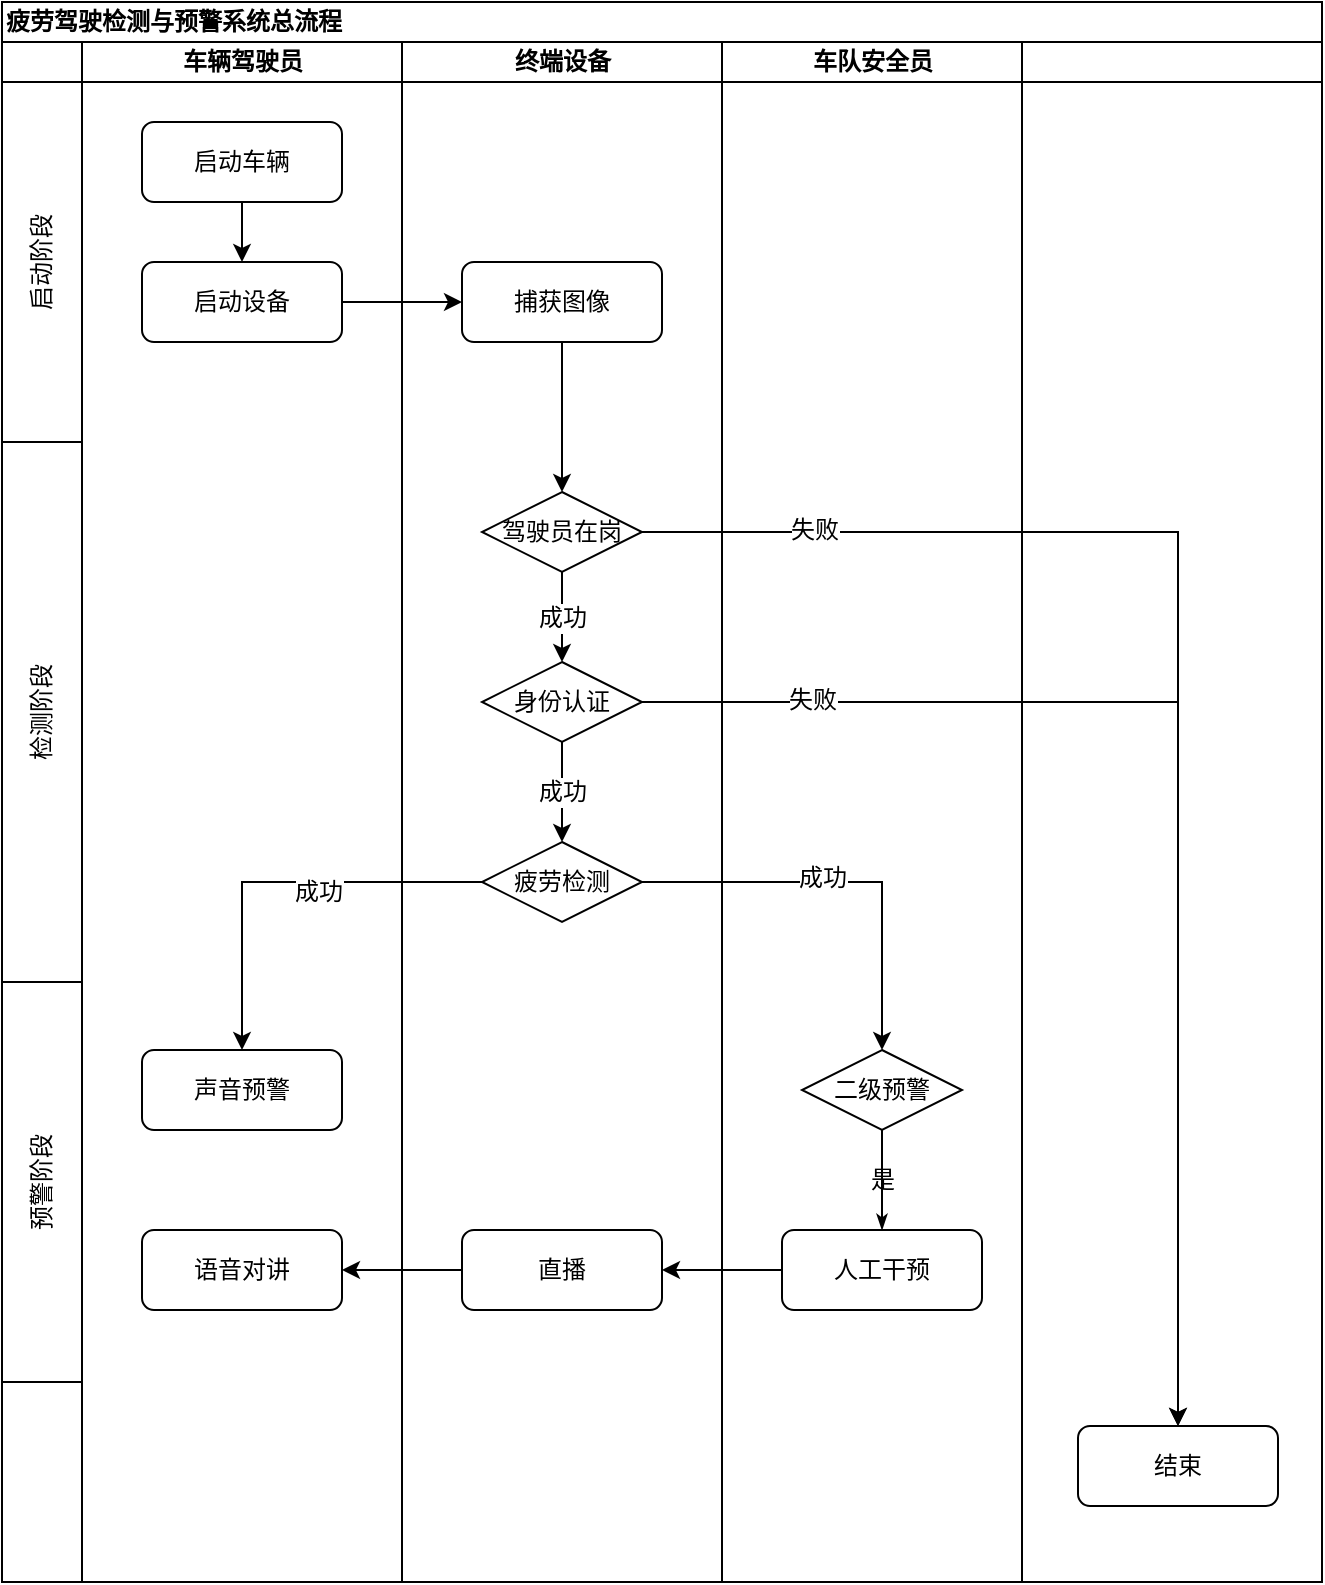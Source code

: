 <mxfile version="13.9.3" type="github"><diagram name="Page-1" id="74e2e168-ea6b-b213-b513-2b3c1d86103e"><mxGraphModel dx="1995" dy="1073" grid="1" gridSize="10" guides="1" tooltips="1" connect="1" arrows="1" fold="1" page="1" pageScale="1" pageWidth="1100" pageHeight="850" background="#ffffff" math="0" shadow="0"><root><mxCell id="0"/><mxCell id="1" parent="0"/><mxCell id="77e6c97f196da883-1" value="疲劳驾驶检测与预警系统总流程" style="swimlane;html=1;childLayout=stackLayout;startSize=20;rounded=0;shadow=0;labelBackgroundColor=none;strokeWidth=1;fontFamily=Verdana;fontSize=12;align=left;" parent="1" vertex="1"><mxGeometry x="70" y="20" width="660" height="790" as="geometry"/></mxCell><mxCell id="77e6c97f196da883-2" value="" style="swimlane;html=1;startSize=20;" parent="77e6c97f196da883-1" vertex="1"><mxGeometry y="20" width="40" height="770" as="geometry"/></mxCell><mxCell id="wbGANwPSu1z8eDDNQpr_-23" value="启动阶段" style="whiteSpace=wrap;html=1;gradientDirection=west;fontFamily=Helvetica;horizontal=0;" vertex="1" parent="77e6c97f196da883-2"><mxGeometry y="20" width="40" height="180" as="geometry"/></mxCell><mxCell id="wbGANwPSu1z8eDDNQpr_-24" value="预警阶段" style="whiteSpace=wrap;html=1;horizontal=0;" vertex="1" parent="77e6c97f196da883-2"><mxGeometry y="470" width="40" height="200" as="geometry"/></mxCell><mxCell id="wbGANwPSu1z8eDDNQpr_-26" value="检测阶段" style="whiteSpace=wrap;html=1;horizontal=0;" vertex="1" parent="77e6c97f196da883-2"><mxGeometry y="200" width="40" height="270" as="geometry"/></mxCell><mxCell id="77e6c97f196da883-3" value="车辆驾驶员" style="swimlane;html=1;startSize=20;" parent="77e6c97f196da883-1" vertex="1"><mxGeometry x="40" y="20" width="160" height="770" as="geometry"/></mxCell><mxCell id="wbGANwPSu1z8eDDNQpr_-37" style="edgeStyle=orthogonalEdgeStyle;rounded=0;orthogonalLoop=1;jettySize=auto;html=1;exitX=0.5;exitY=1;exitDx=0;exitDy=0;entryX=0.5;entryY=0;entryDx=0;entryDy=0;fontFamily=Helvetica;fontSize=14;" edge="1" parent="77e6c97f196da883-3" source="77e6c97f196da883-11" target="77e6c97f196da883-12"><mxGeometry relative="1" as="geometry"/></mxCell><mxCell id="77e6c97f196da883-11" value="启动车辆" style="rounded=1;whiteSpace=wrap;html=1;shadow=0;labelBackgroundColor=none;strokeWidth=1;fontFamily=Verdana;fontSize=12;align=center;imageHeight=24;" parent="77e6c97f196da883-3" vertex="1"><mxGeometry x="30" y="40" width="100" height="40" as="geometry"/></mxCell><mxCell id="77e6c97f196da883-12" value="启动设备" style="rounded=1;whiteSpace=wrap;html=1;shadow=0;labelBackgroundColor=none;strokeWidth=1;fontFamily=Verdana;fontSize=12;align=center;imageHeight=24;" parent="77e6c97f196da883-3" vertex="1"><mxGeometry x="30" y="110" width="100" height="40" as="geometry"/></mxCell><mxCell id="wbGANwPSu1z8eDDNQpr_-46" value="声音预警" style="rounded=1;whiteSpace=wrap;html=1;shadow=0;labelBackgroundColor=none;strokeWidth=1;fontFamily=Verdana;fontSize=12;align=center;imageHeight=24;" vertex="1" parent="77e6c97f196da883-3"><mxGeometry x="30" y="504" width="100" height="40" as="geometry"/></mxCell><mxCell id="wbGANwPSu1z8eDDNQpr_-54" value="语音对讲" style="rounded=1;whiteSpace=wrap;html=1;shadow=0;labelBackgroundColor=none;strokeWidth=1;fontFamily=Verdana;fontSize=12;align=center;imageHeight=24;" vertex="1" parent="77e6c97f196da883-3"><mxGeometry x="30" y="594" width="100" height="40" as="geometry"/></mxCell><mxCell id="77e6c97f196da883-4" value="终端设备" style="swimlane;html=1;startSize=20;" parent="77e6c97f196da883-1" vertex="1"><mxGeometry x="200" y="20" width="160" height="770" as="geometry"/></mxCell><mxCell id="wbGANwPSu1z8eDDNQpr_-35" style="edgeStyle=orthogonalEdgeStyle;rounded=0;orthogonalLoop=1;jettySize=auto;html=1;entryX=0.5;entryY=0;entryDx=0;entryDy=0;fontFamily=Helvetica;fontSize=14;" edge="1" parent="77e6c97f196da883-4" source="wbGANwPSu1z8eDDNQpr_-28" target="77e6c97f196da883-13"><mxGeometry relative="1" as="geometry"/></mxCell><mxCell id="wbGANwPSu1z8eDDNQpr_-28" value="捕获图像" style="rounded=1;whiteSpace=wrap;html=1;shadow=0;labelBackgroundColor=none;strokeWidth=1;fontFamily=Verdana;fontSize=12;align=center;" vertex="1" parent="77e6c97f196da883-4"><mxGeometry x="30" y="110" width="100" height="40" as="geometry"/></mxCell><mxCell id="wbGANwPSu1z8eDDNQpr_-43" value="成功" style="edgeStyle=orthogonalEdgeStyle;rounded=0;orthogonalLoop=1;jettySize=auto;html=1;entryX=0.5;entryY=0;entryDx=0;entryDy=0;fontFamily=Helvetica;fontSize=12;" edge="1" parent="77e6c97f196da883-4" source="77e6c97f196da883-13" target="wbGANwPSu1z8eDDNQpr_-42"><mxGeometry relative="1" as="geometry"/></mxCell><mxCell id="77e6c97f196da883-13" value="驾驶员在岗" style="rhombus;whiteSpace=wrap;html=1;rounded=0;shadow=0;labelBackgroundColor=none;strokeWidth=1;fontFamily=Verdana;fontSize=12;align=center;" parent="77e6c97f196da883-4" vertex="1"><mxGeometry x="40" y="225" width="80" height="40" as="geometry"/></mxCell><mxCell id="wbGANwPSu1z8eDDNQpr_-45" value="成功" style="edgeStyle=orthogonalEdgeStyle;rounded=0;orthogonalLoop=1;jettySize=auto;html=1;entryX=0.5;entryY=0;entryDx=0;entryDy=0;fontFamily=Helvetica;fontSize=12;" edge="1" parent="77e6c97f196da883-4" source="wbGANwPSu1z8eDDNQpr_-42" target="wbGANwPSu1z8eDDNQpr_-44"><mxGeometry relative="1" as="geometry"/></mxCell><mxCell id="wbGANwPSu1z8eDDNQpr_-42" value="身份认证" style="rhombus;whiteSpace=wrap;html=1;rounded=0;shadow=0;labelBackgroundColor=none;strokeWidth=1;fontFamily=Verdana;fontSize=12;align=center;" vertex="1" parent="77e6c97f196da883-4"><mxGeometry x="40" y="310" width="80" height="40" as="geometry"/></mxCell><mxCell id="wbGANwPSu1z8eDDNQpr_-44" value="疲劳检测" style="rhombus;whiteSpace=wrap;html=1;rounded=0;shadow=0;labelBackgroundColor=none;strokeWidth=1;fontFamily=Verdana;fontSize=12;align=center;" vertex="1" parent="77e6c97f196da883-4"><mxGeometry x="40" y="400" width="80" height="40" as="geometry"/></mxCell><mxCell id="wbGANwPSu1z8eDDNQpr_-53" value="直播" style="rounded=1;whiteSpace=wrap;html=1;shadow=0;labelBackgroundColor=none;strokeWidth=1;fontFamily=Verdana;fontSize=12;align=center;imageHeight=24;" vertex="1" parent="77e6c97f196da883-4"><mxGeometry x="30" y="594" width="100" height="40" as="geometry"/></mxCell><mxCell id="77e6c97f196da883-5" value="车队安全员" style="swimlane;html=1;startSize=20;" parent="77e6c97f196da883-1" vertex="1"><mxGeometry x="360" y="20" width="150" height="770" as="geometry"/></mxCell><mxCell id="77e6c97f196da883-16" value="二级预警" style="rhombus;whiteSpace=wrap;html=1;rounded=0;shadow=0;labelBackgroundColor=none;strokeWidth=1;fontFamily=Verdana;fontSize=12;align=center;" parent="77e6c97f196da883-5" vertex="1"><mxGeometry x="40" y="504" width="80" height="40" as="geometry"/></mxCell><mxCell id="77e6c97f196da883-17" value="人工干预" style="rounded=1;whiteSpace=wrap;html=1;shadow=0;labelBackgroundColor=none;strokeWidth=1;fontFamily=Verdana;fontSize=12;align=center;imageHeight=24;" parent="77e6c97f196da883-5" vertex="1"><mxGeometry x="30" y="594" width="100" height="40" as="geometry"/></mxCell><mxCell id="77e6c97f196da883-35" value="是" style="edgeStyle=orthogonalEdgeStyle;rounded=1;html=1;labelBackgroundColor=none;startArrow=none;startFill=0;startSize=5;endArrow=classicThin;endFill=1;endSize=5;jettySize=auto;orthogonalLoop=1;strokeWidth=1;fontFamily=Verdana;fontSize=12;" parent="77e6c97f196da883-5" source="77e6c97f196da883-16" target="77e6c97f196da883-17" edge="1"><mxGeometry relative="1" as="geometry"/></mxCell><mxCell id="wbGANwPSu1z8eDDNQpr_-36" style="edgeStyle=orthogonalEdgeStyle;rounded=0;orthogonalLoop=1;jettySize=auto;html=1;entryX=0;entryY=0.5;entryDx=0;entryDy=0;fontFamily=Helvetica;fontSize=14;" edge="1" parent="77e6c97f196da883-1" source="77e6c97f196da883-12" target="wbGANwPSu1z8eDDNQpr_-28"><mxGeometry relative="1" as="geometry"/></mxCell><mxCell id="wbGANwPSu1z8eDDNQpr_-50" style="edgeStyle=orthogonalEdgeStyle;rounded=0;orthogonalLoop=1;jettySize=auto;html=1;exitX=0;exitY=0.5;exitDx=0;exitDy=0;fontFamily=Helvetica;fontSize=12;" edge="1" parent="77e6c97f196da883-1" source="wbGANwPSu1z8eDDNQpr_-44" target="wbGANwPSu1z8eDDNQpr_-46"><mxGeometry relative="1" as="geometry"/></mxCell><mxCell id="wbGANwPSu1z8eDDNQpr_-66" value="成功" style="edgeLabel;html=1;align=center;verticalAlign=middle;resizable=0;points=[];fontSize=12;fontFamily=Helvetica;" vertex="1" connectable="0" parent="wbGANwPSu1z8eDDNQpr_-50"><mxGeometry x="-0.19" y="5" relative="1" as="geometry"><mxPoint as="offset"/></mxGeometry></mxCell><mxCell id="wbGANwPSu1z8eDDNQpr_-52" style="edgeStyle=orthogonalEdgeStyle;rounded=0;orthogonalLoop=1;jettySize=auto;html=1;exitX=1;exitY=0.5;exitDx=0;exitDy=0;entryX=0.5;entryY=0;entryDx=0;entryDy=0;fontFamily=Helvetica;fontSize=12;" edge="1" parent="77e6c97f196da883-1" source="wbGANwPSu1z8eDDNQpr_-44" target="77e6c97f196da883-16"><mxGeometry relative="1" as="geometry"><Array as="points"><mxPoint x="440" y="440"/></Array></mxGeometry></mxCell><mxCell id="wbGANwPSu1z8eDDNQpr_-67" value="成功" style="edgeLabel;html=1;align=center;verticalAlign=middle;resizable=0;points=[];fontSize=12;fontFamily=Helvetica;" vertex="1" connectable="0" parent="wbGANwPSu1z8eDDNQpr_-52"><mxGeometry x="-0.116" y="2" relative="1" as="geometry"><mxPoint as="offset"/></mxGeometry></mxCell><mxCell id="wbGANwPSu1z8eDDNQpr_-55" style="edgeStyle=orthogonalEdgeStyle;rounded=0;orthogonalLoop=1;jettySize=auto;html=1;exitX=0;exitY=0.5;exitDx=0;exitDy=0;entryX=1;entryY=0.5;entryDx=0;entryDy=0;fontFamily=Helvetica;fontSize=14;" edge="1" parent="77e6c97f196da883-1" source="77e6c97f196da883-17" target="wbGANwPSu1z8eDDNQpr_-53"><mxGeometry relative="1" as="geometry"/></mxCell><mxCell id="wbGANwPSu1z8eDDNQpr_-56" style="edgeStyle=orthogonalEdgeStyle;rounded=0;orthogonalLoop=1;jettySize=auto;html=1;exitX=0;exitY=0.5;exitDx=0;exitDy=0;fontFamily=Helvetica;fontSize=14;" edge="1" parent="77e6c97f196da883-1" source="wbGANwPSu1z8eDDNQpr_-53" target="wbGANwPSu1z8eDDNQpr_-54"><mxGeometry relative="1" as="geometry"/></mxCell><mxCell id="wbGANwPSu1z8eDDNQpr_-62" value="" style="swimlane;html=1;startSize=20;" vertex="1" parent="77e6c97f196da883-1"><mxGeometry x="510" y="20" width="150" height="770" as="geometry"/></mxCell><mxCell id="wbGANwPSu1z8eDDNQpr_-38" value="结束" style="rounded=1;whiteSpace=wrap;html=1;shadow=0;labelBackgroundColor=none;strokeWidth=1;fontFamily=Verdana;fontSize=12;align=center;imageHeight=24;" vertex="1" parent="wbGANwPSu1z8eDDNQpr_-62"><mxGeometry x="28" y="692" width="100" height="40" as="geometry"/></mxCell><mxCell id="wbGANwPSu1z8eDDNQpr_-39" style="edgeStyle=orthogonalEdgeStyle;rounded=0;orthogonalLoop=1;jettySize=auto;html=1;fontFamily=Helvetica;fontSize=12;exitX=1;exitY=0.5;exitDx=0;exitDy=0;" edge="1" parent="77e6c97f196da883-1" source="77e6c97f196da883-13" target="wbGANwPSu1z8eDDNQpr_-38"><mxGeometry relative="1" as="geometry"><Array as="points"><mxPoint x="588" y="265"/></Array></mxGeometry></mxCell><mxCell id="wbGANwPSu1z8eDDNQpr_-48" value="失败" style="edgeLabel;html=1;align=center;verticalAlign=middle;resizable=0;points=[];fontSize=12;fontFamily=Helvetica;" vertex="1" connectable="0" parent="wbGANwPSu1z8eDDNQpr_-39"><mxGeometry x="-0.76" y="1" relative="1" as="geometry"><mxPoint as="offset"/></mxGeometry></mxCell><mxCell id="wbGANwPSu1z8eDDNQpr_-47" style="edgeStyle=orthogonalEdgeStyle;rounded=0;orthogonalLoop=1;jettySize=auto;html=1;fontFamily=Helvetica;fontSize=14;entryX=0.5;entryY=0;entryDx=0;entryDy=0;exitX=1;exitY=0.5;exitDx=0;exitDy=0;" edge="1" parent="77e6c97f196da883-1" source="wbGANwPSu1z8eDDNQpr_-42" target="wbGANwPSu1z8eDDNQpr_-38"><mxGeometry relative="1" as="geometry"><mxPoint x="320" y="260" as="targetPoint"/><mxPoint x="240" y="360" as="sourcePoint"/><Array as="points"><mxPoint x="588" y="350"/></Array></mxGeometry></mxCell><mxCell id="wbGANwPSu1z8eDDNQpr_-49" value="失败" style="edgeLabel;html=1;align=center;verticalAlign=middle;resizable=0;points=[];fontSize=12;fontFamily=Helvetica;" vertex="1" connectable="0" parent="wbGANwPSu1z8eDDNQpr_-47"><mxGeometry x="-0.732" y="1" relative="1" as="geometry"><mxPoint as="offset"/></mxGeometry></mxCell></root></mxGraphModel></diagram></mxfile>